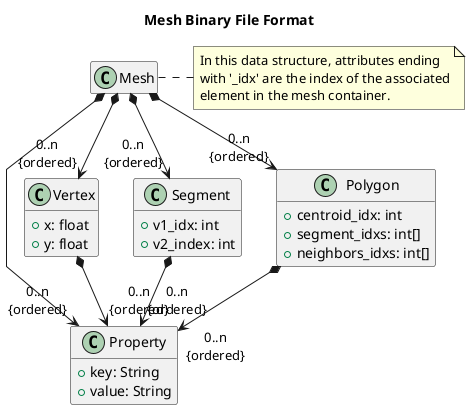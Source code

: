 @startuml

hide empty members
skinparam linetype polyline

title "Mesh Binary File Format"

class Mesh {}

note right of Mesh: In this data structure, attributes ending\nwith '_idx' are the index of the associated\nelement in the mesh container.

class Property {
    + key: String
    + value: String
}

class Vertex {
    + x: float
    + y: float 
}

class Segment {
    + v1_idx: int
    + v2_index: int
}

class Polygon {
    + centroid_idx: int
    + segment_idxs: int[]
    + neighbors_idxs: int[]
}

Vertex *--> "0..n\n{ordered}"  Property 
Segment *--> "0..n\n{ordered}" Property 
Polygon *--> "0..n\n{ordered}" Property 

Mesh *--> "0..n\n{ordered}" Property 
Mesh *--> "0..n\n{ordered}" Polygon
Mesh *--> "0..n\n{ordered}" Segment
Mesh *--> "0..n\n{ordered}" Vertex

@enduml